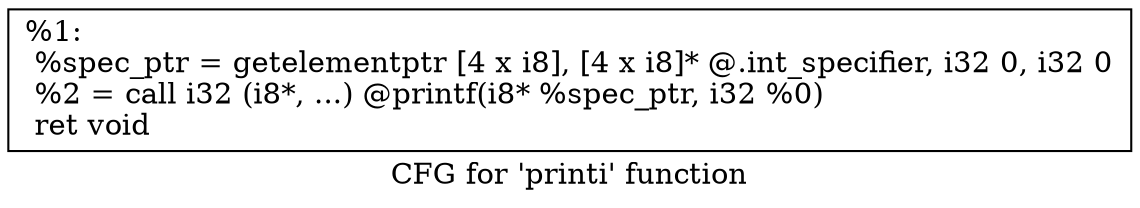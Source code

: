 digraph "CFG for 'printi' function" {
	label="CFG for 'printi' function";

	Node0x12b0a20 [shape=record,label="{%1:\l  %spec_ptr = getelementptr [4 x i8], [4 x i8]* @.int_specifier, i32 0, i32 0\l  %2 = call i32 (i8*, ...) @printf(i8* %spec_ptr, i32 %0)\l  ret void\l}"];
}
